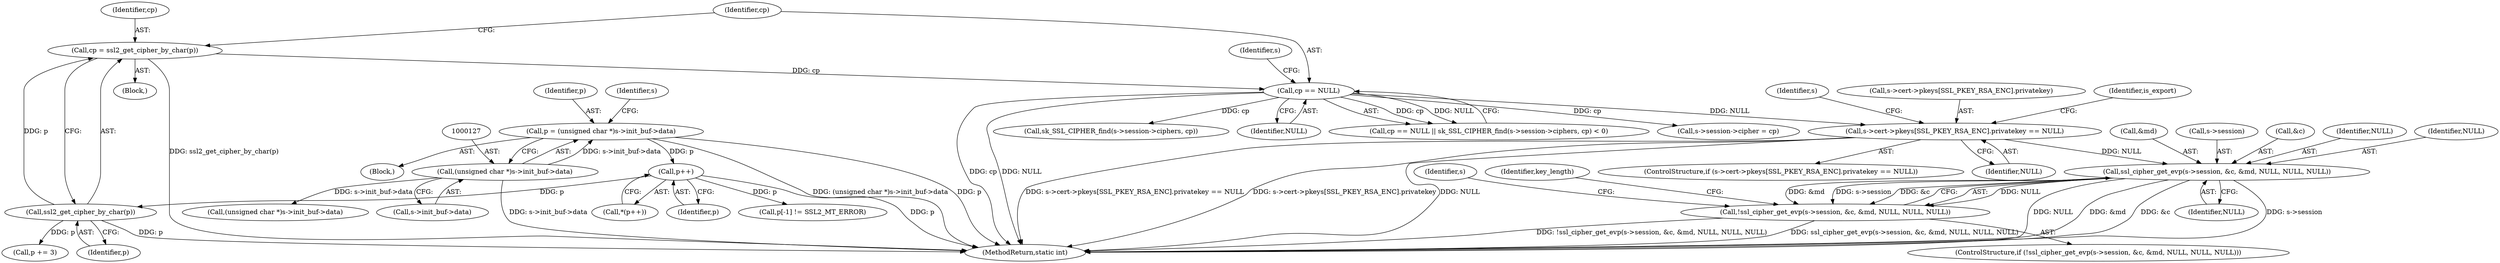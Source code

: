 digraph "0_openssl_d81a1600588b726c2bdccda7efad3cc7a87d6245_0@pointer" {
"1000481" [label="(Call,ssl_cipher_get_evp(s->session, &c, &md, NULL, NULL, NULL))"];
"1000450" [label="(Call,s->cert->pkeys[SSL_PKEY_RSA_ENC].privatekey == NULL)"];
"1000209" [label="(Call,cp == NULL)"];
"1000203" [label="(Call,cp = ssl2_get_cipher_by_char(p))"];
"1000205" [label="(Call,ssl2_get_cipher_by_char(p))"];
"1000178" [label="(Call,p++)"];
"1000124" [label="(Call,p = (unsigned char *)s->init_buf->data)"];
"1000126" [label="(Call,(unsigned char *)s->init_buf->data)"];
"1000480" [label="(Call,!ssl_cipher_get_evp(s->session, &c, &md, NULL, NULL, NULL))"];
"1000491" [label="(Identifier,NULL)"];
"1000487" [label="(Call,&md)"];
"1000183" [label="(Call,p[-1] != SSL2_MT_ERROR)"];
"1000481" [label="(Call,ssl_cipher_get_evp(s->session, &c, &md, NULL, NULL, NULL))"];
"1000213" [label="(Call,sk_SSL_CIPHER_find(s->session->ciphers, cp))"];
"1000139" [label="(Block,)"];
"1000211" [label="(Identifier,NULL)"];
"1000482" [label="(Call,s->session)"];
"1000494" [label="(Identifier,s)"];
"1000502" [label="(Identifier,key_length)"];
"1000463" [label="(Identifier,s)"];
"1000216" [label="(Identifier,s)"];
"1000208" [label="(Call,cp == NULL || sk_SSL_CIPHER_find(s->session->ciphers, cp) < 0)"];
"1000479" [label="(ControlStructure,if (!ssl_cipher_get_evp(s->session, &c, &md, NULL, NULL, NULL)))"];
"1000203" [label="(Call,cp = ssl2_get_cipher_by_char(p))"];
"1000451" [label="(Call,s->cert->pkeys[SSL_PKEY_RSA_ENC].privatekey)"];
"1000125" [label="(Identifier,p)"];
"1000210" [label="(Identifier,cp)"];
"1000480" [label="(Call,!ssl_cipher_get_evp(s->session, &c, &md, NULL, NULL, NULL))"];
"1000296" [label="(Call,(unsigned char *)s->init_buf->data)"];
"1000450" [label="(Call,s->cert->pkeys[SSL_PKEY_RSA_ENC].privatekey == NULL)"];
"1000206" [label="(Identifier,p)"];
"1000126" [label="(Call,(unsigned char *)s->init_buf->data)"];
"1000124" [label="(Call,p = (unsigned char *)s->init_buf->data)"];
"1000128" [label="(Call,s->init_buf->data)"];
"1000209" [label="(Call,cp == NULL)"];
"1000485" [label="(Call,&c)"];
"1000136" [label="(Identifier,s)"];
"1000490" [label="(Identifier,NULL)"];
"1000472" [label="(Identifier,is_export)"];
"1000109" [label="(Block,)"];
"1000178" [label="(Call,p++)"];
"1000177" [label="(Call,*(p++))"];
"1000231" [label="(Call,s->session->cipher = cp)"];
"1000449" [label="(ControlStructure,if (s->cert->pkeys[SSL_PKEY_RSA_ENC].privatekey == NULL))"];
"1000205" [label="(Call,ssl2_get_cipher_by_char(p))"];
"1000204" [label="(Identifier,cp)"];
"1000238" [label="(Call,p += 3)"];
"1000489" [label="(Identifier,NULL)"];
"1000179" [label="(Identifier,p)"];
"1000460" [label="(Identifier,NULL)"];
"1000711" [label="(MethodReturn,static int)"];
"1000481" -> "1000480"  [label="AST: "];
"1000481" -> "1000491"  [label="CFG: "];
"1000482" -> "1000481"  [label="AST: "];
"1000485" -> "1000481"  [label="AST: "];
"1000487" -> "1000481"  [label="AST: "];
"1000489" -> "1000481"  [label="AST: "];
"1000490" -> "1000481"  [label="AST: "];
"1000491" -> "1000481"  [label="AST: "];
"1000480" -> "1000481"  [label="CFG: "];
"1000481" -> "1000711"  [label="DDG: NULL"];
"1000481" -> "1000711"  [label="DDG: &md"];
"1000481" -> "1000711"  [label="DDG: &c"];
"1000481" -> "1000711"  [label="DDG: s->session"];
"1000481" -> "1000480"  [label="DDG: NULL"];
"1000481" -> "1000480"  [label="DDG: &md"];
"1000481" -> "1000480"  [label="DDG: s->session"];
"1000481" -> "1000480"  [label="DDG: &c"];
"1000450" -> "1000481"  [label="DDG: NULL"];
"1000450" -> "1000449"  [label="AST: "];
"1000450" -> "1000460"  [label="CFG: "];
"1000451" -> "1000450"  [label="AST: "];
"1000460" -> "1000450"  [label="AST: "];
"1000463" -> "1000450"  [label="CFG: "];
"1000472" -> "1000450"  [label="CFG: "];
"1000450" -> "1000711"  [label="DDG: NULL"];
"1000450" -> "1000711"  [label="DDG: s->cert->pkeys[SSL_PKEY_RSA_ENC].privatekey == NULL"];
"1000450" -> "1000711"  [label="DDG: s->cert->pkeys[SSL_PKEY_RSA_ENC].privatekey"];
"1000209" -> "1000450"  [label="DDG: NULL"];
"1000209" -> "1000208"  [label="AST: "];
"1000209" -> "1000211"  [label="CFG: "];
"1000210" -> "1000209"  [label="AST: "];
"1000211" -> "1000209"  [label="AST: "];
"1000216" -> "1000209"  [label="CFG: "];
"1000208" -> "1000209"  [label="CFG: "];
"1000209" -> "1000711"  [label="DDG: cp"];
"1000209" -> "1000711"  [label="DDG: NULL"];
"1000209" -> "1000208"  [label="DDG: cp"];
"1000209" -> "1000208"  [label="DDG: NULL"];
"1000203" -> "1000209"  [label="DDG: cp"];
"1000209" -> "1000213"  [label="DDG: cp"];
"1000209" -> "1000231"  [label="DDG: cp"];
"1000203" -> "1000139"  [label="AST: "];
"1000203" -> "1000205"  [label="CFG: "];
"1000204" -> "1000203"  [label="AST: "];
"1000205" -> "1000203"  [label="AST: "];
"1000210" -> "1000203"  [label="CFG: "];
"1000203" -> "1000711"  [label="DDG: ssl2_get_cipher_by_char(p)"];
"1000205" -> "1000203"  [label="DDG: p"];
"1000205" -> "1000206"  [label="CFG: "];
"1000206" -> "1000205"  [label="AST: "];
"1000205" -> "1000711"  [label="DDG: p"];
"1000178" -> "1000205"  [label="DDG: p"];
"1000205" -> "1000238"  [label="DDG: p"];
"1000178" -> "1000177"  [label="AST: "];
"1000178" -> "1000179"  [label="CFG: "];
"1000179" -> "1000178"  [label="AST: "];
"1000177" -> "1000178"  [label="CFG: "];
"1000178" -> "1000711"  [label="DDG: p"];
"1000124" -> "1000178"  [label="DDG: p"];
"1000178" -> "1000183"  [label="DDG: p"];
"1000124" -> "1000109"  [label="AST: "];
"1000124" -> "1000126"  [label="CFG: "];
"1000125" -> "1000124"  [label="AST: "];
"1000126" -> "1000124"  [label="AST: "];
"1000136" -> "1000124"  [label="CFG: "];
"1000124" -> "1000711"  [label="DDG: (unsigned char *)s->init_buf->data"];
"1000124" -> "1000711"  [label="DDG: p"];
"1000126" -> "1000124"  [label="DDG: s->init_buf->data"];
"1000126" -> "1000128"  [label="CFG: "];
"1000127" -> "1000126"  [label="AST: "];
"1000128" -> "1000126"  [label="AST: "];
"1000126" -> "1000711"  [label="DDG: s->init_buf->data"];
"1000126" -> "1000296"  [label="DDG: s->init_buf->data"];
"1000480" -> "1000479"  [label="AST: "];
"1000494" -> "1000480"  [label="CFG: "];
"1000502" -> "1000480"  [label="CFG: "];
"1000480" -> "1000711"  [label="DDG: !ssl_cipher_get_evp(s->session, &c, &md, NULL, NULL, NULL)"];
"1000480" -> "1000711"  [label="DDG: ssl_cipher_get_evp(s->session, &c, &md, NULL, NULL, NULL)"];
}

